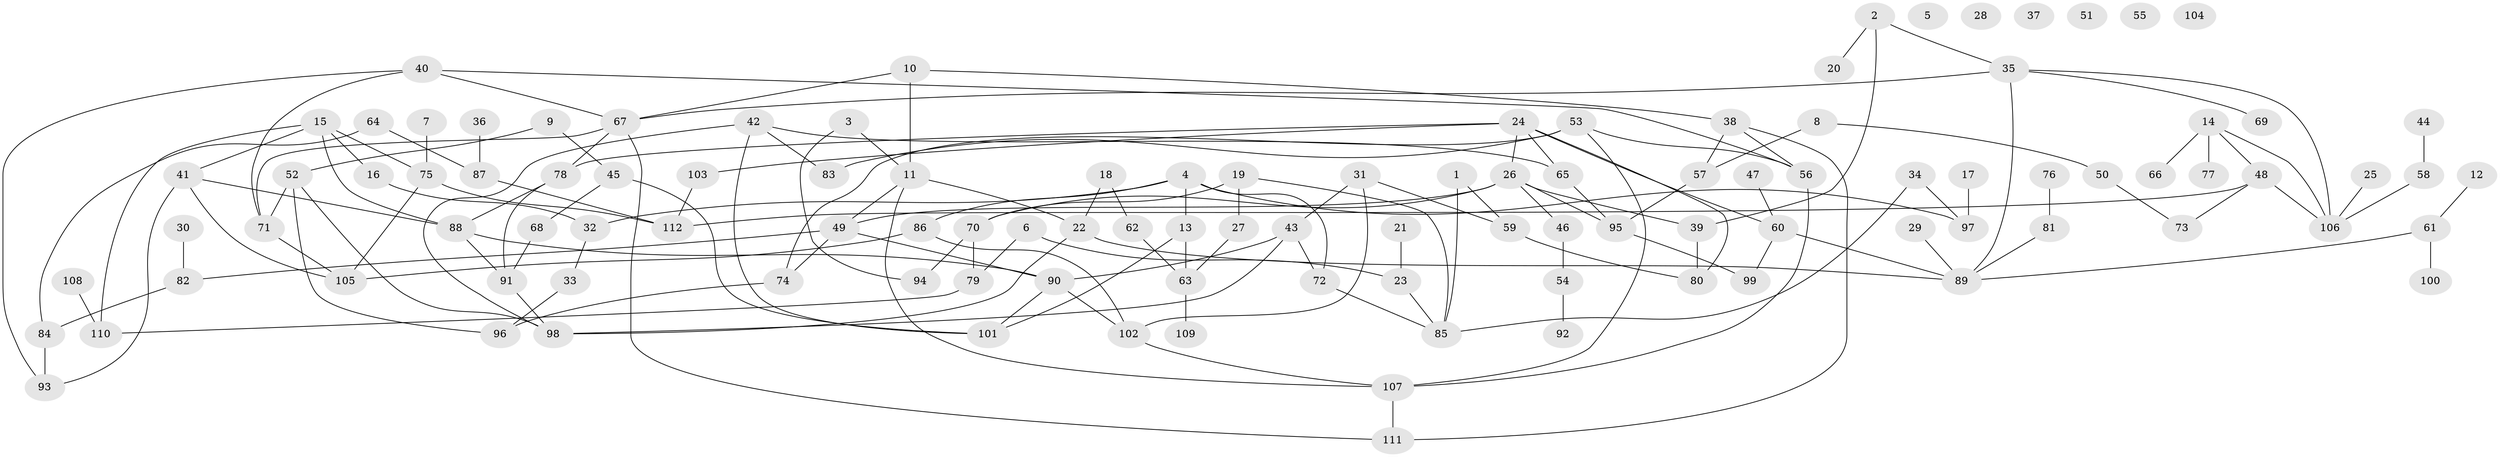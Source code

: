// Generated by graph-tools (version 1.1) at 2025/25/03/09/25 03:25:21]
// undirected, 112 vertices, 157 edges
graph export_dot {
graph [start="1"]
  node [color=gray90,style=filled];
  1;
  2;
  3;
  4;
  5;
  6;
  7;
  8;
  9;
  10;
  11;
  12;
  13;
  14;
  15;
  16;
  17;
  18;
  19;
  20;
  21;
  22;
  23;
  24;
  25;
  26;
  27;
  28;
  29;
  30;
  31;
  32;
  33;
  34;
  35;
  36;
  37;
  38;
  39;
  40;
  41;
  42;
  43;
  44;
  45;
  46;
  47;
  48;
  49;
  50;
  51;
  52;
  53;
  54;
  55;
  56;
  57;
  58;
  59;
  60;
  61;
  62;
  63;
  64;
  65;
  66;
  67;
  68;
  69;
  70;
  71;
  72;
  73;
  74;
  75;
  76;
  77;
  78;
  79;
  80;
  81;
  82;
  83;
  84;
  85;
  86;
  87;
  88;
  89;
  90;
  91;
  92;
  93;
  94;
  95;
  96;
  97;
  98;
  99;
  100;
  101;
  102;
  103;
  104;
  105;
  106;
  107;
  108;
  109;
  110;
  111;
  112;
  1 -- 59;
  1 -- 85;
  2 -- 20;
  2 -- 35;
  2 -- 39;
  3 -- 11;
  3 -- 94;
  4 -- 13;
  4 -- 32;
  4 -- 72;
  4 -- 86;
  4 -- 97;
  6 -- 23;
  6 -- 79;
  7 -- 75;
  8 -- 50;
  8 -- 57;
  9 -- 45;
  9 -- 52;
  10 -- 11;
  10 -- 38;
  10 -- 67;
  11 -- 22;
  11 -- 49;
  11 -- 107;
  12 -- 61;
  13 -- 63;
  13 -- 101;
  14 -- 48;
  14 -- 66;
  14 -- 77;
  14 -- 106;
  15 -- 16;
  15 -- 41;
  15 -- 75;
  15 -- 88;
  15 -- 110;
  16 -- 32;
  17 -- 97;
  18 -- 22;
  18 -- 62;
  19 -- 27;
  19 -- 70;
  19 -- 85;
  21 -- 23;
  22 -- 89;
  22 -- 98;
  23 -- 85;
  24 -- 26;
  24 -- 60;
  24 -- 65;
  24 -- 78;
  24 -- 80;
  24 -- 103;
  25 -- 106;
  26 -- 39;
  26 -- 46;
  26 -- 49;
  26 -- 70;
  26 -- 95;
  27 -- 63;
  29 -- 89;
  30 -- 82;
  31 -- 43;
  31 -- 59;
  31 -- 102;
  32 -- 33;
  33 -- 96;
  34 -- 85;
  34 -- 97;
  35 -- 67;
  35 -- 69;
  35 -- 89;
  35 -- 106;
  36 -- 87;
  38 -- 56;
  38 -- 57;
  38 -- 111;
  39 -- 80;
  40 -- 56;
  40 -- 67;
  40 -- 71;
  40 -- 93;
  41 -- 88;
  41 -- 93;
  41 -- 105;
  42 -- 65;
  42 -- 83;
  42 -- 98;
  42 -- 101;
  43 -- 72;
  43 -- 90;
  43 -- 98;
  44 -- 58;
  45 -- 68;
  45 -- 101;
  46 -- 54;
  47 -- 60;
  48 -- 73;
  48 -- 106;
  48 -- 112;
  49 -- 74;
  49 -- 82;
  49 -- 90;
  50 -- 73;
  52 -- 71;
  52 -- 96;
  52 -- 98;
  53 -- 56;
  53 -- 74;
  53 -- 83;
  53 -- 107;
  54 -- 92;
  56 -- 107;
  57 -- 95;
  58 -- 106;
  59 -- 80;
  60 -- 89;
  60 -- 99;
  61 -- 89;
  61 -- 100;
  62 -- 63;
  63 -- 109;
  64 -- 84;
  64 -- 87;
  65 -- 95;
  67 -- 71;
  67 -- 78;
  67 -- 111;
  68 -- 91;
  70 -- 79;
  70 -- 94;
  71 -- 105;
  72 -- 85;
  74 -- 96;
  75 -- 105;
  75 -- 112;
  76 -- 81;
  78 -- 88;
  78 -- 91;
  79 -- 110;
  81 -- 89;
  82 -- 84;
  84 -- 93;
  86 -- 102;
  86 -- 105;
  87 -- 112;
  88 -- 90;
  88 -- 91;
  90 -- 101;
  90 -- 102;
  91 -- 98;
  95 -- 99;
  102 -- 107;
  103 -- 112;
  107 -- 111;
  108 -- 110;
}
